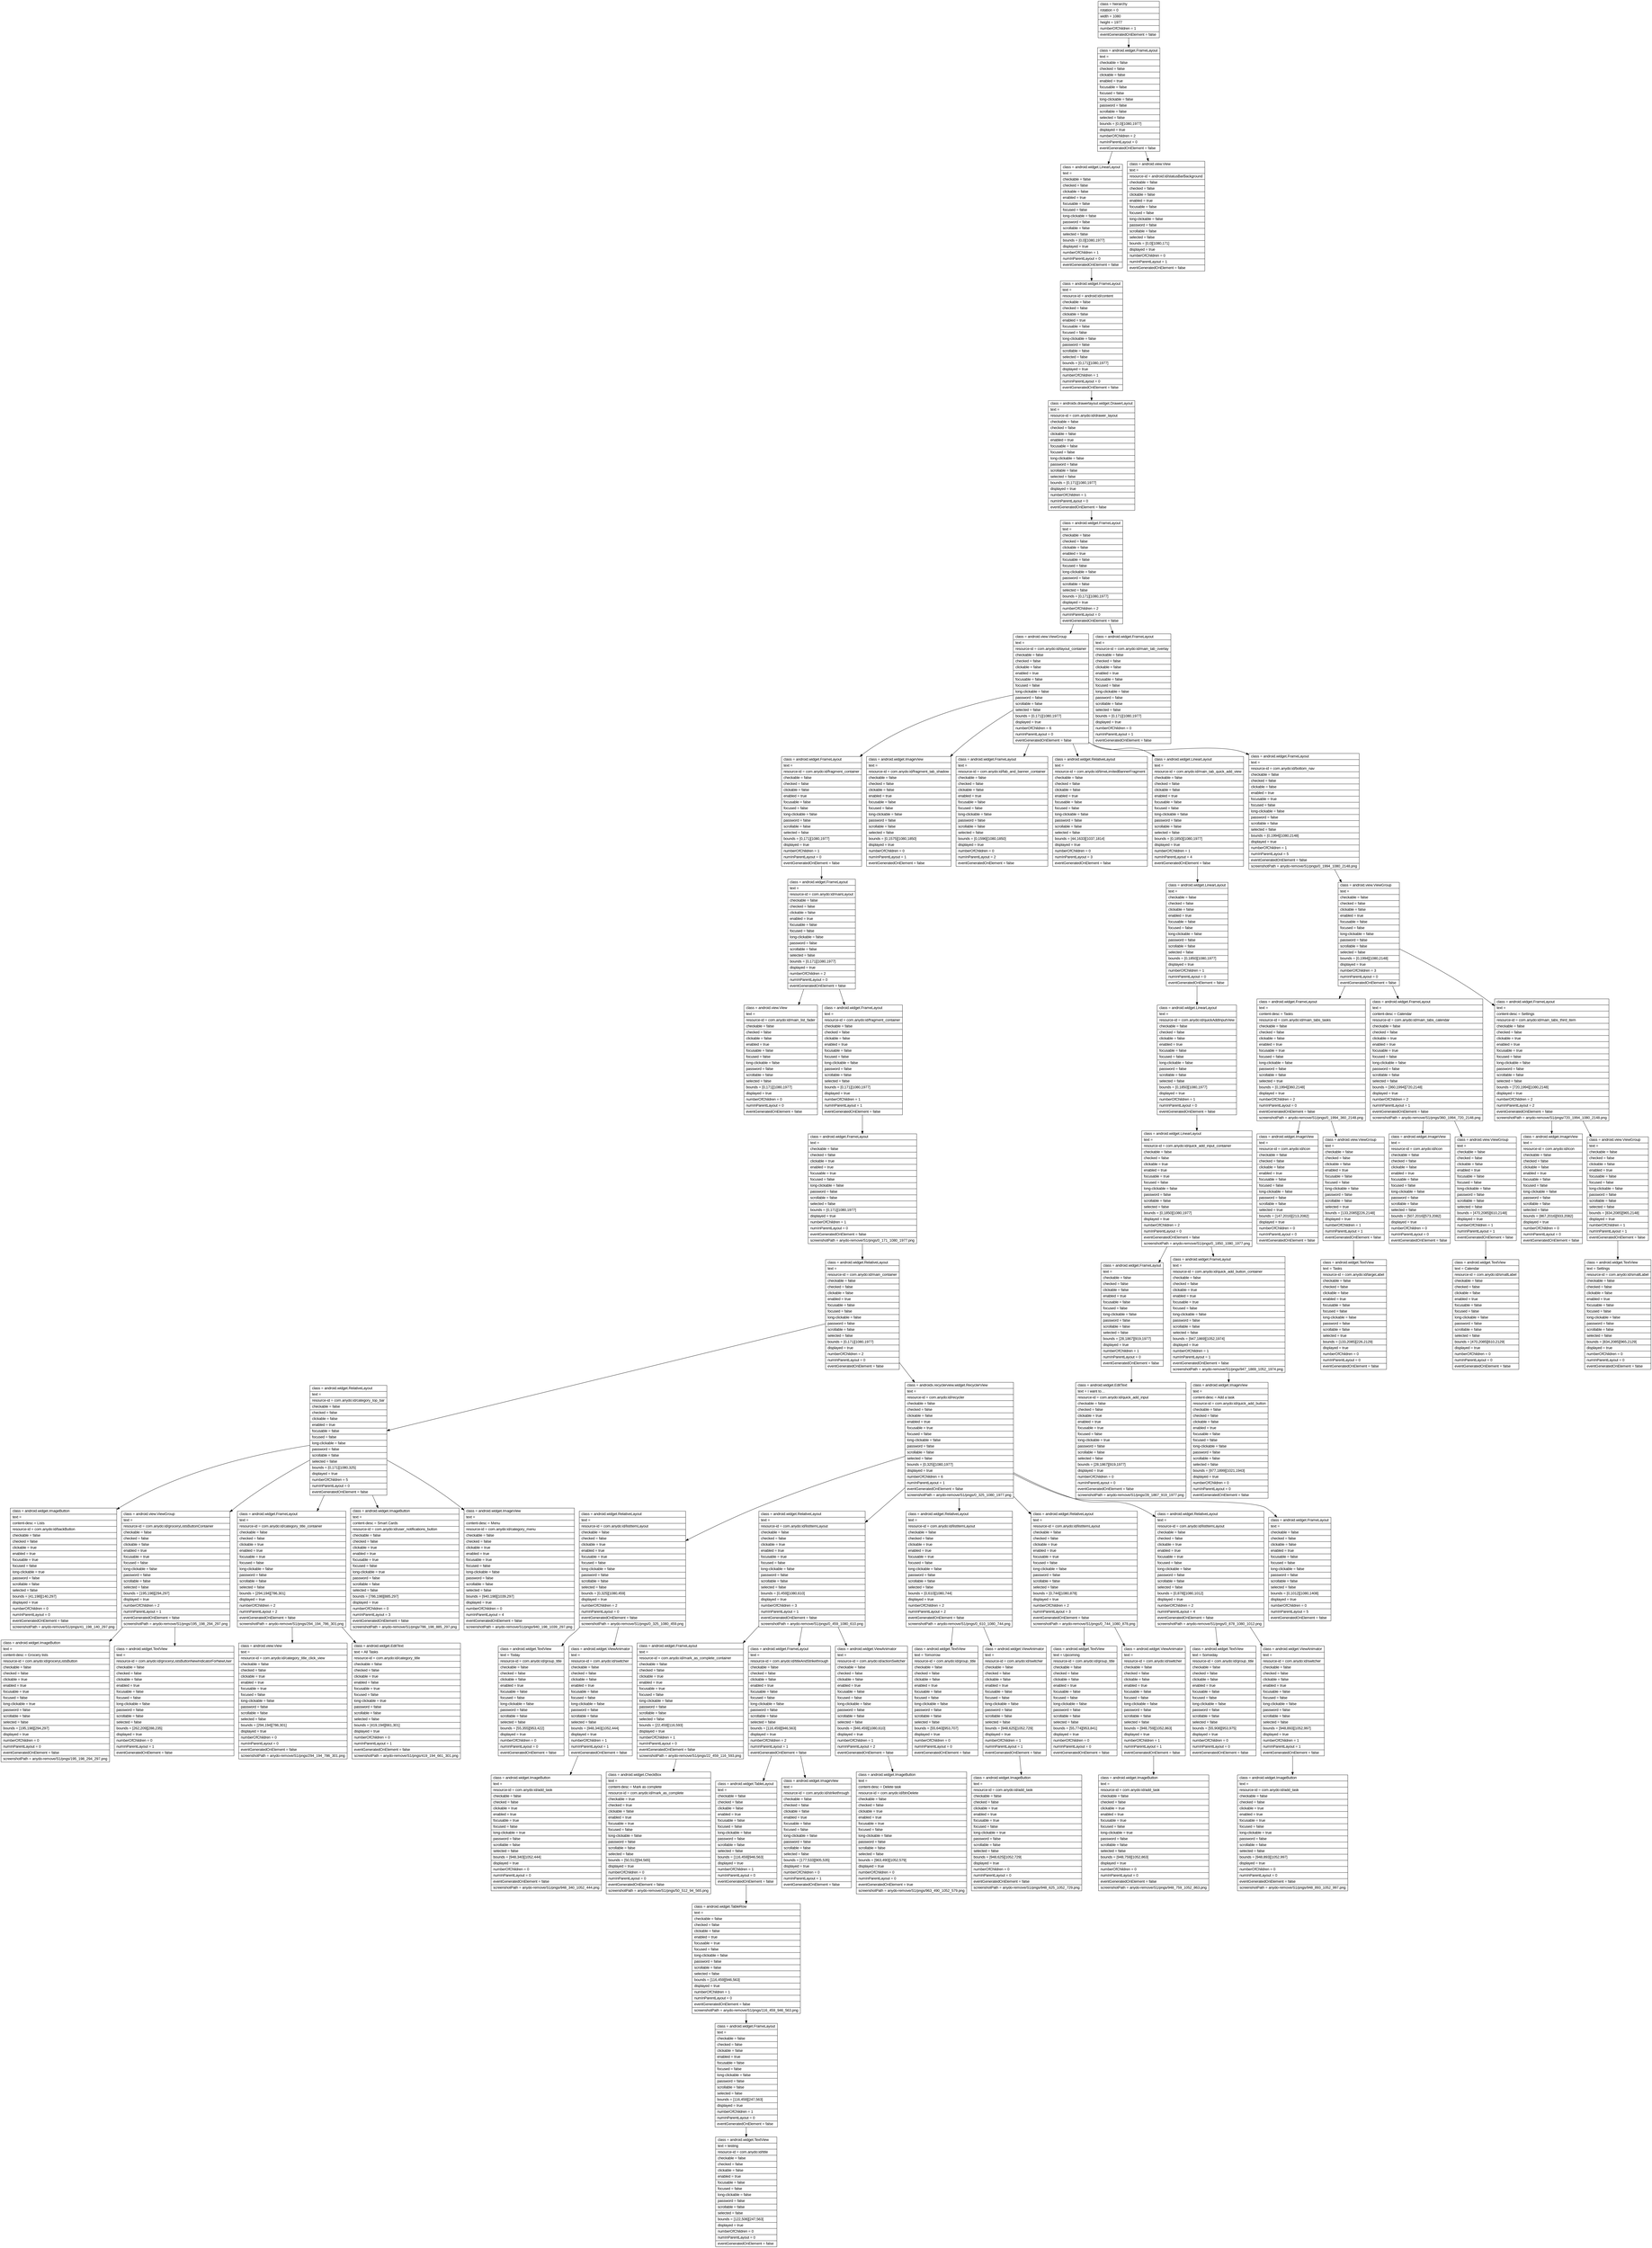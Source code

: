 digraph Layout {

	node [shape=record fontname=Arial];

	0	[label="{class = hierarchy\l|rotation = 0\l|width = 1080\l|height = 1977\l|numberOfChildren = 1\l|eventGeneratedOnElement = false \l}"]
	1	[label="{class = android.widget.FrameLayout\l|text = \l|checkable = false\l|checked = false\l|clickable = false\l|enabled = true\l|focusable = false\l|focused = false\l|long-clickable = false\l|password = false\l|scrollable = false\l|selected = false\l|bounds = [0,0][1080,1977]\l|displayed = true\l|numberOfChildren = 2\l|numInParentLayout = 0\l|eventGeneratedOnElement = false \l}"]
	2	[label="{class = android.widget.LinearLayout\l|text = \l|checkable = false\l|checked = false\l|clickable = false\l|enabled = true\l|focusable = false\l|focused = false\l|long-clickable = false\l|password = false\l|scrollable = false\l|selected = false\l|bounds = [0,0][1080,1977]\l|displayed = true\l|numberOfChildren = 1\l|numInParentLayout = 0\l|eventGeneratedOnElement = false \l}"]
	3	[label="{class = android.view.View\l|text = \l|resource-id = android:id/statusBarBackground\l|checkable = false\l|checked = false\l|clickable = false\l|enabled = true\l|focusable = false\l|focused = false\l|long-clickable = false\l|password = false\l|scrollable = false\l|selected = false\l|bounds = [0,0][1080,171]\l|displayed = true\l|numberOfChildren = 0\l|numInParentLayout = 1\l|eventGeneratedOnElement = false \l}"]
	4	[label="{class = android.widget.FrameLayout\l|text = \l|resource-id = android:id/content\l|checkable = false\l|checked = false\l|clickable = false\l|enabled = true\l|focusable = false\l|focused = false\l|long-clickable = false\l|password = false\l|scrollable = false\l|selected = false\l|bounds = [0,171][1080,1977]\l|displayed = true\l|numberOfChildren = 1\l|numInParentLayout = 0\l|eventGeneratedOnElement = false \l}"]
	5	[label="{class = androidx.drawerlayout.widget.DrawerLayout\l|text = \l|resource-id = com.anydo:id/drawer_layout\l|checkable = false\l|checked = false\l|clickable = false\l|enabled = true\l|focusable = false\l|focused = false\l|long-clickable = false\l|password = false\l|scrollable = false\l|selected = false\l|bounds = [0,171][1080,1977]\l|displayed = true\l|numberOfChildren = 1\l|numInParentLayout = 0\l|eventGeneratedOnElement = false \l}"]
	6	[label="{class = android.widget.FrameLayout\l|text = \l|checkable = false\l|checked = false\l|clickable = false\l|enabled = true\l|focusable = false\l|focused = false\l|long-clickable = false\l|password = false\l|scrollable = false\l|selected = false\l|bounds = [0,171][1080,1977]\l|displayed = true\l|numberOfChildren = 2\l|numInParentLayout = 0\l|eventGeneratedOnElement = false \l}"]
	7	[label="{class = android.view.ViewGroup\l|text = \l|resource-id = com.anydo:id/layout_container\l|checkable = false\l|checked = false\l|clickable = false\l|enabled = true\l|focusable = false\l|focused = false\l|long-clickable = false\l|password = false\l|scrollable = false\l|selected = false\l|bounds = [0,171][1080,1977]\l|displayed = true\l|numberOfChildren = 6\l|numInParentLayout = 0\l|eventGeneratedOnElement = false \l}"]
	8	[label="{class = android.widget.FrameLayout\l|text = \l|resource-id = com.anydo:id/main_tab_overlay\l|checkable = false\l|checked = false\l|clickable = false\l|enabled = true\l|focusable = false\l|focused = false\l|long-clickable = false\l|password = false\l|scrollable = false\l|selected = false\l|bounds = [0,171][1080,1977]\l|displayed = true\l|numberOfChildren = 0\l|numInParentLayout = 1\l|eventGeneratedOnElement = false \l}"]
	9	[label="{class = android.widget.FrameLayout\l|text = \l|resource-id = com.anydo:id/fragment_container\l|checkable = false\l|checked = false\l|clickable = false\l|enabled = true\l|focusable = false\l|focused = false\l|long-clickable = false\l|password = false\l|scrollable = false\l|selected = false\l|bounds = [0,171][1080,1977]\l|displayed = true\l|numberOfChildren = 1\l|numInParentLayout = 0\l|eventGeneratedOnElement = false \l}"]
	10	[label="{class = android.widget.ImageView\l|text = \l|resource-id = com.anydo:id/fragment_tab_shadow\l|checkable = false\l|checked = false\l|clickable = false\l|enabled = true\l|focusable = false\l|focused = false\l|long-clickable = false\l|password = false\l|scrollable = false\l|selected = false\l|bounds = [0,1575][1080,1850]\l|displayed = true\l|numberOfChildren = 0\l|numInParentLayout = 1\l|eventGeneratedOnElement = false \l}"]
	11	[label="{class = android.widget.FrameLayout\l|text = \l|resource-id = com.anydo:id/fab_and_banner_container\l|checkable = false\l|checked = false\l|clickable = false\l|enabled = true\l|focusable = false\l|focused = false\l|long-clickable = false\l|password = false\l|scrollable = false\l|selected = false\l|bounds = [0,1596][1080,1850]\l|displayed = true\l|numberOfChildren = 0\l|numInParentLayout = 2\l|eventGeneratedOnElement = false \l}"]
	12	[label="{class = android.widget.RelativeLayout\l|text = \l|resource-id = com.anydo:id/timeLimitedBannerFragment\l|checkable = false\l|checked = false\l|clickable = false\l|enabled = true\l|focusable = false\l|focused = false\l|long-clickable = false\l|password = false\l|scrollable = false\l|selected = false\l|bounds = [44,1633][1037,1814]\l|displayed = true\l|numberOfChildren = 0\l|numInParentLayout = 3\l|eventGeneratedOnElement = false \l}"]
	13	[label="{class = android.widget.LinearLayout\l|text = \l|resource-id = com.anydo:id/main_tab_quick_add_view\l|checkable = false\l|checked = false\l|clickable = false\l|enabled = true\l|focusable = false\l|focused = false\l|long-clickable = false\l|password = false\l|scrollable = false\l|selected = false\l|bounds = [0,1850][1080,1977]\l|displayed = true\l|numberOfChildren = 1\l|numInParentLayout = 4\l|eventGeneratedOnElement = false \l}"]
	14	[label="{class = android.widget.FrameLayout\l|text = \l|resource-id = com.anydo:id/bottom_nav\l|checkable = false\l|checked = false\l|clickable = false\l|enabled = true\l|focusable = true\l|focused = false\l|long-clickable = false\l|password = false\l|scrollable = false\l|selected = false\l|bounds = [0,1994][1080,2148]\l|displayed = true\l|numberOfChildren = 1\l|numInParentLayout = 5\l|eventGeneratedOnElement = false \l|screenshotPath = anydo-remove/S1/pngs/0_1994_1080_2148.png\l}"]
	15	[label="{class = android.widget.FrameLayout\l|text = \l|resource-id = com.anydo:id/mainLayout\l|checkable = false\l|checked = false\l|clickable = false\l|enabled = true\l|focusable = false\l|focused = false\l|long-clickable = false\l|password = false\l|scrollable = false\l|selected = false\l|bounds = [0,171][1080,1977]\l|displayed = true\l|numberOfChildren = 2\l|numInParentLayout = 0\l|eventGeneratedOnElement = false \l}"]
	16	[label="{class = android.widget.LinearLayout\l|text = \l|checkable = false\l|checked = false\l|clickable = false\l|enabled = true\l|focusable = false\l|focused = false\l|long-clickable = false\l|password = false\l|scrollable = false\l|selected = false\l|bounds = [0,1850][1080,1977]\l|displayed = true\l|numberOfChildren = 1\l|numInParentLayout = 0\l|eventGeneratedOnElement = false \l}"]
	17	[label="{class = android.view.ViewGroup\l|text = \l|checkable = false\l|checked = false\l|clickable = false\l|enabled = true\l|focusable = false\l|focused = false\l|long-clickable = false\l|password = false\l|scrollable = false\l|selected = false\l|bounds = [0,1994][1080,2148]\l|displayed = true\l|numberOfChildren = 3\l|numInParentLayout = 0\l|eventGeneratedOnElement = false \l}"]
	18	[label="{class = android.view.View\l|text = \l|resource-id = com.anydo:id/main_list_fader\l|checkable = false\l|checked = false\l|clickable = false\l|enabled = true\l|focusable = false\l|focused = false\l|long-clickable = false\l|password = false\l|scrollable = false\l|selected = false\l|bounds = [0,171][1080,1977]\l|displayed = true\l|numberOfChildren = 0\l|numInParentLayout = 0\l|eventGeneratedOnElement = false \l}"]
	19	[label="{class = android.widget.FrameLayout\l|text = \l|resource-id = com.anydo:id/fragment_container\l|checkable = false\l|checked = false\l|clickable = false\l|enabled = true\l|focusable = false\l|focused = false\l|long-clickable = false\l|password = false\l|scrollable = false\l|selected = false\l|bounds = [0,171][1080,1977]\l|displayed = true\l|numberOfChildren = 1\l|numInParentLayout = 1\l|eventGeneratedOnElement = false \l}"]
	20	[label="{class = android.widget.LinearLayout\l|text = \l|resource-id = com.anydo:id/quickAddInputView\l|checkable = false\l|checked = false\l|clickable = false\l|enabled = true\l|focusable = false\l|focused = false\l|long-clickable = false\l|password = false\l|scrollable = false\l|selected = false\l|bounds = [0,1850][1080,1977]\l|displayed = true\l|numberOfChildren = 1\l|numInParentLayout = 0\l|eventGeneratedOnElement = false \l}"]
	21	[label="{class = android.widget.FrameLayout\l|text = \l|content-desc = Tasks\l|resource-id = com.anydo:id/main_tabs_tasks\l|checkable = false\l|checked = false\l|clickable = false\l|enabled = true\l|focusable = true\l|focused = false\l|long-clickable = false\l|password = false\l|scrollable = false\l|selected = true\l|bounds = [0,1994][360,2148]\l|displayed = true\l|numberOfChildren = 2\l|numInParentLayout = 0\l|eventGeneratedOnElement = false \l|screenshotPath = anydo-remove/S1/pngs/0_1994_360_2148.png\l}"]
	22	[label="{class = android.widget.FrameLayout\l|text = \l|content-desc = Calendar\l|resource-id = com.anydo:id/main_tabs_calendar\l|checkable = false\l|checked = false\l|clickable = true\l|enabled = true\l|focusable = true\l|focused = false\l|long-clickable = false\l|password = false\l|scrollable = false\l|selected = false\l|bounds = [360,1994][720,2148]\l|displayed = true\l|numberOfChildren = 2\l|numInParentLayout = 1\l|eventGeneratedOnElement = false \l|screenshotPath = anydo-remove/S1/pngs/360_1994_720_2148.png\l}"]
	23	[label="{class = android.widget.FrameLayout\l|text = \l|content-desc = Settings\l|resource-id = com.anydo:id/main_tabs_third_item\l|checkable = false\l|checked = false\l|clickable = true\l|enabled = true\l|focusable = true\l|focused = false\l|long-clickable = false\l|password = false\l|scrollable = false\l|selected = false\l|bounds = [720,1994][1080,2148]\l|displayed = true\l|numberOfChildren = 2\l|numInParentLayout = 2\l|eventGeneratedOnElement = false \l|screenshotPath = anydo-remove/S1/pngs/720_1994_1080_2148.png\l}"]
	24	[label="{class = android.widget.FrameLayout\l|text = \l|checkable = false\l|checked = false\l|clickable = true\l|enabled = true\l|focusable = true\l|focused = false\l|long-clickable = false\l|password = false\l|scrollable = false\l|selected = false\l|bounds = [0,171][1080,1977]\l|displayed = true\l|numberOfChildren = 1\l|numInParentLayout = 0\l|eventGeneratedOnElement = false \l|screenshotPath = anydo-remove/S1/pngs/0_171_1080_1977.png\l}"]
	25	[label="{class = android.widget.LinearLayout\l|text = \l|resource-id = com.anydo:id/quick_add_input_container\l|checkable = false\l|checked = false\l|clickable = true\l|enabled = true\l|focusable = true\l|focused = false\l|long-clickable = false\l|password = false\l|scrollable = false\l|selected = false\l|bounds = [0,1850][1080,1977]\l|displayed = true\l|numberOfChildren = 2\l|numInParentLayout = 0\l|eventGeneratedOnElement = false \l|screenshotPath = anydo-remove/S1/pngs/0_1850_1080_1977.png\l}"]
	26	[label="{class = android.widget.ImageView\l|text = \l|resource-id = com.anydo:id/icon\l|checkable = false\l|checked = false\l|clickable = false\l|enabled = true\l|focusable = false\l|focused = false\l|long-clickable = false\l|password = false\l|scrollable = false\l|selected = true\l|bounds = [147,2016][213,2082]\l|displayed = true\l|numberOfChildren = 0\l|numInParentLayout = 0\l|eventGeneratedOnElement = false \l}"]
	27	[label="{class = android.view.ViewGroup\l|text = \l|checkable = false\l|checked = false\l|clickable = false\l|enabled = true\l|focusable = false\l|focused = false\l|long-clickable = false\l|password = false\l|scrollable = false\l|selected = true\l|bounds = [133,2085][226,2148]\l|displayed = true\l|numberOfChildren = 1\l|numInParentLayout = 1\l|eventGeneratedOnElement = false \l}"]
	28	[label="{class = android.widget.ImageView\l|text = \l|resource-id = com.anydo:id/icon\l|checkable = false\l|checked = false\l|clickable = false\l|enabled = true\l|focusable = false\l|focused = false\l|long-clickable = false\l|password = false\l|scrollable = false\l|selected = false\l|bounds = [507,2016][573,2082]\l|displayed = true\l|numberOfChildren = 0\l|numInParentLayout = 0\l|eventGeneratedOnElement = false \l}"]
	29	[label="{class = android.view.ViewGroup\l|text = \l|checkable = false\l|checked = false\l|clickable = false\l|enabled = true\l|focusable = false\l|focused = false\l|long-clickable = false\l|password = false\l|scrollable = false\l|selected = false\l|bounds = [470,2085][610,2148]\l|displayed = true\l|numberOfChildren = 1\l|numInParentLayout = 1\l|eventGeneratedOnElement = false \l}"]
	30	[label="{class = android.widget.ImageView\l|text = \l|resource-id = com.anydo:id/icon\l|checkable = false\l|checked = false\l|clickable = false\l|enabled = true\l|focusable = false\l|focused = false\l|long-clickable = false\l|password = false\l|scrollable = false\l|selected = false\l|bounds = [867,2016][933,2082]\l|displayed = true\l|numberOfChildren = 0\l|numInParentLayout = 0\l|eventGeneratedOnElement = false \l}"]
	31	[label="{class = android.view.ViewGroup\l|text = \l|checkable = false\l|checked = false\l|clickable = false\l|enabled = true\l|focusable = false\l|focused = false\l|long-clickable = false\l|password = false\l|scrollable = false\l|selected = false\l|bounds = [834,2085][965,2148]\l|displayed = true\l|numberOfChildren = 1\l|numInParentLayout = 1\l|eventGeneratedOnElement = false \l}"]
	32	[label="{class = android.widget.RelativeLayout\l|text = \l|resource-id = com.anydo:id/main_container\l|checkable = false\l|checked = false\l|clickable = false\l|enabled = true\l|focusable = false\l|focused = false\l|long-clickable = false\l|password = false\l|scrollable = false\l|selected = false\l|bounds = [0,171][1080,1977]\l|displayed = true\l|numberOfChildren = 2\l|numInParentLayout = 0\l|eventGeneratedOnElement = false \l}"]
	33	[label="{class = android.widget.FrameLayout\l|text = \l|checkable = false\l|checked = false\l|clickable = false\l|enabled = true\l|focusable = false\l|focused = false\l|long-clickable = false\l|password = false\l|scrollable = false\l|selected = false\l|bounds = [28,1867][919,1977]\l|displayed = true\l|numberOfChildren = 1\l|numInParentLayout = 0\l|eventGeneratedOnElement = false \l}"]
	34	[label="{class = android.widget.FrameLayout\l|text = \l|resource-id = com.anydo:id/quick_add_button_container\l|checkable = false\l|checked = false\l|clickable = true\l|enabled = true\l|focusable = true\l|focused = false\l|long-clickable = false\l|password = false\l|scrollable = false\l|selected = false\l|bounds = [947,1869][1052,1974]\l|displayed = true\l|numberOfChildren = 1\l|numInParentLayout = 1\l|eventGeneratedOnElement = false \l|screenshotPath = anydo-remove/S1/pngs/947_1869_1052_1974.png\l}"]
	35	[label="{class = android.widget.TextView\l|text = Tasks\l|resource-id = com.anydo:id/largeLabel\l|checkable = false\l|checked = false\l|clickable = false\l|enabled = true\l|focusable = false\l|focused = false\l|long-clickable = false\l|password = false\l|scrollable = false\l|selected = true\l|bounds = [133,2085][226,2129]\l|displayed = true\l|numberOfChildren = 0\l|numInParentLayout = 0\l|eventGeneratedOnElement = false \l}"]
	36	[label="{class = android.widget.TextView\l|text = Calendar\l|resource-id = com.anydo:id/smallLabel\l|checkable = false\l|checked = false\l|clickable = false\l|enabled = true\l|focusable = false\l|focused = false\l|long-clickable = false\l|password = false\l|scrollable = false\l|selected = false\l|bounds = [470,2085][610,2129]\l|displayed = true\l|numberOfChildren = 0\l|numInParentLayout = 0\l|eventGeneratedOnElement = false \l}"]
	37	[label="{class = android.widget.TextView\l|text = Settings\l|resource-id = com.anydo:id/smallLabel\l|checkable = false\l|checked = false\l|clickable = false\l|enabled = true\l|focusable = false\l|focused = false\l|long-clickable = false\l|password = false\l|scrollable = false\l|selected = false\l|bounds = [834,2085][965,2129]\l|displayed = true\l|numberOfChildren = 0\l|numInParentLayout = 0\l|eventGeneratedOnElement = false \l}"]
	38	[label="{class = android.widget.RelativeLayout\l|text = \l|resource-id = com.anydo:id/category_top_bar\l|checkable = false\l|checked = false\l|clickable = false\l|enabled = true\l|focusable = false\l|focused = false\l|long-clickable = false\l|password = false\l|scrollable = false\l|selected = false\l|bounds = [0,171][1080,325]\l|displayed = true\l|numberOfChildren = 5\l|numInParentLayout = 0\l|eventGeneratedOnElement = false \l}"]
	39	[label="{class = androidx.recyclerview.widget.RecyclerView\l|text = \l|resource-id = com.anydo:id/recycler\l|checkable = false\l|checked = false\l|clickable = false\l|enabled = true\l|focusable = true\l|focused = false\l|long-clickable = false\l|password = false\l|scrollable = false\l|selected = false\l|bounds = [0,325][1080,1977]\l|displayed = true\l|numberOfChildren = 6\l|numInParentLayout = 1\l|eventGeneratedOnElement = false \l|screenshotPath = anydo-remove/S1/pngs/0_325_1080_1977.png\l}"]
	40	[label="{class = android.widget.EditText\l|text = I want to…\l|resource-id = com.anydo:id/quick_add_input\l|checkable = false\l|checked = false\l|clickable = true\l|enabled = true\l|focusable = true\l|focused = false\l|long-clickable = true\l|password = false\l|scrollable = false\l|selected = false\l|bounds = [28,1867][919,1977]\l|displayed = true\l|numberOfChildren = 0\l|numInParentLayout = 0\l|eventGeneratedOnElement = false \l|screenshotPath = anydo-remove/S1/pngs/28_1867_919_1977.png\l}"]
	41	[label="{class = android.widget.ImageView\l|text = \l|content-desc = Add a task\l|resource-id = com.anydo:id/quick_add_button\l|checkable = false\l|checked = false\l|clickable = false\l|enabled = true\l|focusable = false\l|focused = false\l|long-clickable = false\l|password = false\l|scrollable = false\l|selected = false\l|bounds = [977,1899][1021,1943]\l|displayed = true\l|numberOfChildren = 0\l|numInParentLayout = 0\l|eventGeneratedOnElement = false \l}"]
	42	[label="{class = android.widget.ImageButton\l|text = \l|content-desc = Lists\l|resource-id = com.anydo:id/backButton\l|checkable = false\l|checked = false\l|clickable = true\l|enabled = true\l|focusable = true\l|focused = false\l|long-clickable = true\l|password = false\l|scrollable = false\l|selected = false\l|bounds = [41,198][140,297]\l|displayed = true\l|numberOfChildren = 0\l|numInParentLayout = 0\l|eventGeneratedOnElement = false \l|screenshotPath = anydo-remove/S1/pngs/41_198_140_297.png\l}"]
	43	[label="{class = android.view.ViewGroup\l|text = \l|resource-id = com.anydo:id/groceryListsButtonContainer\l|checkable = false\l|checked = false\l|clickable = false\l|enabled = true\l|focusable = true\l|focused = false\l|long-clickable = false\l|password = false\l|scrollable = false\l|selected = false\l|bounds = [195,198][294,297]\l|displayed = true\l|numberOfChildren = 2\l|numInParentLayout = 1\l|eventGeneratedOnElement = false \l|screenshotPath = anydo-remove/S1/pngs/195_198_294_297.png\l}"]
	44	[label="{class = android.widget.FrameLayout\l|text = \l|resource-id = com.anydo:id/category_title_container\l|checkable = false\l|checked = false\l|clickable = true\l|enabled = true\l|focusable = true\l|focused = false\l|long-clickable = false\l|password = false\l|scrollable = false\l|selected = false\l|bounds = [294,194][786,301]\l|displayed = true\l|numberOfChildren = 2\l|numInParentLayout = 2\l|eventGeneratedOnElement = false \l|screenshotPath = anydo-remove/S1/pngs/294_194_786_301.png\l}"]
	45	[label="{class = android.widget.ImageButton\l|text = \l|content-desc = Smart Cards\l|resource-id = com.anydo:id/user_notifications_button\l|checkable = false\l|checked = false\l|clickable = true\l|enabled = true\l|focusable = true\l|focused = false\l|long-clickable = true\l|password = false\l|scrollable = false\l|selected = false\l|bounds = [786,198][885,297]\l|displayed = true\l|numberOfChildren = 0\l|numInParentLayout = 3\l|eventGeneratedOnElement = false \l|screenshotPath = anydo-remove/S1/pngs/786_198_885_297.png\l}"]
	46	[label="{class = android.widget.ImageView\l|text = \l|content-desc = Menu\l|resource-id = com.anydo:id/category_menu\l|checkable = false\l|checked = false\l|clickable = true\l|enabled = true\l|focusable = true\l|focused = false\l|long-clickable = false\l|password = false\l|scrollable = false\l|selected = false\l|bounds = [940,198][1039,297]\l|displayed = true\l|numberOfChildren = 0\l|numInParentLayout = 4\l|eventGeneratedOnElement = false \l|screenshotPath = anydo-remove/S1/pngs/940_198_1039_297.png\l}"]
	47	[label="{class = android.widget.RelativeLayout\l|text = \l|resource-id = com.anydo:id/listItemLayout\l|checkable = false\l|checked = false\l|clickable = true\l|enabled = true\l|focusable = true\l|focused = false\l|long-clickable = false\l|password = false\l|scrollable = false\l|selected = false\l|bounds = [0,325][1080,459]\l|displayed = true\l|numberOfChildren = 2\l|numInParentLayout = 0\l|eventGeneratedOnElement = false \l|screenshotPath = anydo-remove/S1/pngs/0_325_1080_459.png\l}"]
	48	[label="{class = android.widget.RelativeLayout\l|text = \l|resource-id = com.anydo:id/listItemLayout\l|checkable = false\l|checked = false\l|clickable = true\l|enabled = true\l|focusable = true\l|focused = false\l|long-clickable = false\l|password = false\l|scrollable = false\l|selected = false\l|bounds = [0,459][1080,610]\l|displayed = true\l|numberOfChildren = 3\l|numInParentLayout = 1\l|eventGeneratedOnElement = false \l|screenshotPath = anydo-remove/S1/pngs/0_459_1080_610.png\l}"]
	49	[label="{class = android.widget.RelativeLayout\l|text = \l|resource-id = com.anydo:id/listItemLayout\l|checkable = false\l|checked = false\l|clickable = true\l|enabled = true\l|focusable = true\l|focused = false\l|long-clickable = false\l|password = false\l|scrollable = false\l|selected = false\l|bounds = [0,610][1080,744]\l|displayed = true\l|numberOfChildren = 2\l|numInParentLayout = 2\l|eventGeneratedOnElement = false \l|screenshotPath = anydo-remove/S1/pngs/0_610_1080_744.png\l}"]
	50	[label="{class = android.widget.RelativeLayout\l|text = \l|resource-id = com.anydo:id/listItemLayout\l|checkable = false\l|checked = false\l|clickable = true\l|enabled = true\l|focusable = true\l|focused = false\l|long-clickable = false\l|password = false\l|scrollable = false\l|selected = false\l|bounds = [0,744][1080,878]\l|displayed = true\l|numberOfChildren = 2\l|numInParentLayout = 3\l|eventGeneratedOnElement = false \l|screenshotPath = anydo-remove/S1/pngs/0_744_1080_878.png\l}"]
	51	[label="{class = android.widget.RelativeLayout\l|text = \l|resource-id = com.anydo:id/listItemLayout\l|checkable = false\l|checked = false\l|clickable = true\l|enabled = true\l|focusable = true\l|focused = false\l|long-clickable = false\l|password = false\l|scrollable = false\l|selected = false\l|bounds = [0,878][1080,1012]\l|displayed = true\l|numberOfChildren = 2\l|numInParentLayout = 4\l|eventGeneratedOnElement = false \l|screenshotPath = anydo-remove/S1/pngs/0_878_1080_1012.png\l}"]
	52	[label="{class = android.widget.FrameLayout\l|text = \l|checkable = false\l|checked = false\l|clickable = false\l|enabled = true\l|focusable = false\l|focused = false\l|long-clickable = false\l|password = false\l|scrollable = false\l|selected = false\l|bounds = [0,1012][1080,1408]\l|displayed = true\l|numberOfChildren = 0\l|numInParentLayout = 5\l|eventGeneratedOnElement = false \l}"]
	53	[label="{class = android.widget.ImageButton\l|text = \l|content-desc = Grocery lists\l|resource-id = com.anydo:id/groceryListsButton\l|checkable = false\l|checked = false\l|clickable = true\l|enabled = true\l|focusable = true\l|focused = false\l|long-clickable = true\l|password = false\l|scrollable = false\l|selected = false\l|bounds = [195,198][294,297]\l|displayed = true\l|numberOfChildren = 0\l|numInParentLayout = 0\l|eventGeneratedOnElement = false \l|screenshotPath = anydo-remove/S1/pngs/195_198_294_297.png\l}"]
	54	[label="{class = android.widget.TextView\l|text = \l|resource-id = com.anydo:id/groceryListsButtonNewIndicatorForNewUser\l|checkable = false\l|checked = false\l|clickable = false\l|enabled = true\l|focusable = false\l|focused = false\l|long-clickable = false\l|password = false\l|scrollable = false\l|selected = false\l|bounds = [262,209][288,235]\l|displayed = true\l|numberOfChildren = 0\l|numInParentLayout = 1\l|eventGeneratedOnElement = false \l}"]
	55	[label="{class = android.view.View\l|text = \l|resource-id = com.anydo:id/category_title_click_view\l|checkable = false\l|checked = false\l|clickable = true\l|enabled = true\l|focusable = true\l|focused = false\l|long-clickable = false\l|password = false\l|scrollable = false\l|selected = false\l|bounds = [294,194][786,301]\l|displayed = true\l|numberOfChildren = 0\l|numInParentLayout = 0\l|eventGeneratedOnElement = false \l|screenshotPath = anydo-remove/S1/pngs/294_194_786_301.png\l}"]
	56	[label="{class = android.widget.EditText\l|text = All Tasks\l|resource-id = com.anydo:id/category_title\l|checkable = false\l|checked = false\l|clickable = true\l|enabled = false\l|focusable = true\l|focused = false\l|long-clickable = true\l|password = false\l|scrollable = false\l|selected = false\l|bounds = [419,194][661,301]\l|displayed = true\l|numberOfChildren = 0\l|numInParentLayout = 1\l|eventGeneratedOnElement = false \l|screenshotPath = anydo-remove/S1/pngs/419_194_661_301.png\l}"]
	57	[label="{class = android.widget.TextView\l|text = Today\l|resource-id = com.anydo:id/group_title\l|checkable = false\l|checked = false\l|clickable = false\l|enabled = true\l|focusable = false\l|focused = false\l|long-clickable = false\l|password = false\l|scrollable = false\l|selected = false\l|bounds = [55,355][953,422]\l|displayed = true\l|numberOfChildren = 0\l|numInParentLayout = 0\l|eventGeneratedOnElement = false \l}"]
	58	[label="{class = android.widget.ViewAnimator\l|text = \l|resource-id = com.anydo:id/switcher\l|checkable = false\l|checked = false\l|clickable = false\l|enabled = true\l|focusable = false\l|focused = false\l|long-clickable = false\l|password = false\l|scrollable = false\l|selected = false\l|bounds = [948,340][1052,444]\l|displayed = true\l|numberOfChildren = 1\l|numInParentLayout = 1\l|eventGeneratedOnElement = false \l}"]
	59	[label="{class = android.widget.FrameLayout\l|text = \l|resource-id = com.anydo:id/mark_as_complete_container\l|checkable = false\l|checked = false\l|clickable = true\l|enabled = true\l|focusable = true\l|focused = false\l|long-clickable = false\l|password = false\l|scrollable = false\l|selected = false\l|bounds = [22,459][116,593]\l|displayed = true\l|numberOfChildren = 1\l|numInParentLayout = 0\l|eventGeneratedOnElement = false \l|screenshotPath = anydo-remove/S1/pngs/22_459_116_593.png\l}"]
	60	[label="{class = android.widget.FrameLayout\l|text = \l|resource-id = com.anydo:id/titleAndStrikethrough\l|checkable = false\l|checked = false\l|clickable = false\l|enabled = true\l|focusable = false\l|focused = false\l|long-clickable = false\l|password = false\l|scrollable = false\l|selected = false\l|bounds = [116,459][946,563]\l|displayed = true\l|numberOfChildren = 2\l|numInParentLayout = 1\l|eventGeneratedOnElement = false \l}"]
	61	[label="{class = android.widget.ViewAnimator\l|text = \l|resource-id = com.anydo:id/actionSwitcher\l|checkable = false\l|checked = false\l|clickable = false\l|enabled = true\l|focusable = false\l|focused = false\l|long-clickable = false\l|password = false\l|scrollable = false\l|selected = false\l|bounds = [946,459][1080,610]\l|displayed = true\l|numberOfChildren = 1\l|numInParentLayout = 2\l|eventGeneratedOnElement = false \l}"]
	62	[label="{class = android.widget.TextView\l|text = Tomorrow\l|resource-id = com.anydo:id/group_title\l|checkable = false\l|checked = false\l|clickable = false\l|enabled = true\l|focusable = false\l|focused = false\l|long-clickable = false\l|password = false\l|scrollable = false\l|selected = false\l|bounds = [55,640][953,707]\l|displayed = true\l|numberOfChildren = 0\l|numInParentLayout = 0\l|eventGeneratedOnElement = false \l}"]
	63	[label="{class = android.widget.ViewAnimator\l|text = \l|resource-id = com.anydo:id/switcher\l|checkable = false\l|checked = false\l|clickable = false\l|enabled = true\l|focusable = false\l|focused = false\l|long-clickable = false\l|password = false\l|scrollable = false\l|selected = false\l|bounds = [948,625][1052,729]\l|displayed = true\l|numberOfChildren = 1\l|numInParentLayout = 1\l|eventGeneratedOnElement = false \l}"]
	64	[label="{class = android.widget.TextView\l|text = Upcoming\l|resource-id = com.anydo:id/group_title\l|checkable = false\l|checked = false\l|clickable = false\l|enabled = true\l|focusable = false\l|focused = false\l|long-clickable = false\l|password = false\l|scrollable = false\l|selected = false\l|bounds = [55,774][953,841]\l|displayed = true\l|numberOfChildren = 0\l|numInParentLayout = 0\l|eventGeneratedOnElement = false \l}"]
	65	[label="{class = android.widget.ViewAnimator\l|text = \l|resource-id = com.anydo:id/switcher\l|checkable = false\l|checked = false\l|clickable = false\l|enabled = true\l|focusable = false\l|focused = false\l|long-clickable = false\l|password = false\l|scrollable = false\l|selected = false\l|bounds = [948,759][1052,863]\l|displayed = true\l|numberOfChildren = 1\l|numInParentLayout = 1\l|eventGeneratedOnElement = false \l}"]
	66	[label="{class = android.widget.TextView\l|text = Someday\l|resource-id = com.anydo:id/group_title\l|checkable = false\l|checked = false\l|clickable = false\l|enabled = true\l|focusable = false\l|focused = false\l|long-clickable = false\l|password = false\l|scrollable = false\l|selected = false\l|bounds = [55,908][953,975]\l|displayed = true\l|numberOfChildren = 0\l|numInParentLayout = 0\l|eventGeneratedOnElement = false \l}"]
	67	[label="{class = android.widget.ViewAnimator\l|text = \l|resource-id = com.anydo:id/switcher\l|checkable = false\l|checked = false\l|clickable = false\l|enabled = true\l|focusable = false\l|focused = false\l|long-clickable = false\l|password = false\l|scrollable = false\l|selected = false\l|bounds = [948,893][1052,997]\l|displayed = true\l|numberOfChildren = 1\l|numInParentLayout = 1\l|eventGeneratedOnElement = false \l}"]
	68	[label="{class = android.widget.ImageButton\l|text = \l|resource-id = com.anydo:id/add_task\l|checkable = false\l|checked = false\l|clickable = true\l|enabled = true\l|focusable = true\l|focused = false\l|long-clickable = true\l|password = false\l|scrollable = false\l|selected = false\l|bounds = [948,340][1052,444]\l|displayed = true\l|numberOfChildren = 0\l|numInParentLayout = 0\l|eventGeneratedOnElement = false \l|screenshotPath = anydo-remove/S1/pngs/948_340_1052_444.png\l}"]
	69	[label="{class = android.widget.CheckBox\l|text = \l|content-desc = Mark as complete\l|resource-id = com.anydo:id/mark_as_complete\l|checkable = true\l|checked = true\l|clickable = false\l|enabled = true\l|focusable = true\l|focused = false\l|long-clickable = false\l|password = false\l|scrollable = false\l|selected = false\l|bounds = [50,512][94,565]\l|displayed = true\l|numberOfChildren = 0\l|numInParentLayout = 0\l|eventGeneratedOnElement = false \l|screenshotPath = anydo-remove/S1/pngs/50_512_94_565.png\l}"]
	70	[label="{class = android.widget.TableLayout\l|text = \l|checkable = false\l|checked = false\l|clickable = false\l|enabled = true\l|focusable = false\l|focused = false\l|long-clickable = false\l|password = false\l|scrollable = false\l|selected = false\l|bounds = [116,459][946,563]\l|displayed = true\l|numberOfChildren = 1\l|numInParentLayout = 0\l|eventGeneratedOnElement = false \l}"]
	71	[label="{class = android.widget.ImageView\l|text = \l|resource-id = com.anydo:id/strikethrough\l|checkable = false\l|checked = false\l|clickable = false\l|enabled = true\l|focusable = false\l|focused = false\l|long-clickable = false\l|password = false\l|scrollable = false\l|selected = false\l|bounds = [177,533][905,535]\l|displayed = true\l|numberOfChildren = 0\l|numInParentLayout = 1\l|eventGeneratedOnElement = false \l}"]
	72	[label="{class = android.widget.ImageButton\l|text = \l|content-desc = Delete task\l|resource-id = com.anydo:id/btnDelete\l|checkable = false\l|checked = false\l|clickable = true\l|enabled = true\l|focusable = true\l|focused = false\l|long-clickable = false\l|password = false\l|scrollable = false\l|selected = false\l|bounds = [963,490][1052,579]\l|displayed = true\l|numberOfChildren = 0\l|numInParentLayout = 0\l|eventGeneratedOnElement = true \l|screenshotPath = anydo-remove/S1/pngs/963_490_1052_579.png\l}"]
	73	[label="{class = android.widget.ImageButton\l|text = \l|resource-id = com.anydo:id/add_task\l|checkable = false\l|checked = false\l|clickable = true\l|enabled = true\l|focusable = true\l|focused = false\l|long-clickable = true\l|password = false\l|scrollable = false\l|selected = false\l|bounds = [948,625][1052,729]\l|displayed = true\l|numberOfChildren = 0\l|numInParentLayout = 0\l|eventGeneratedOnElement = false \l|screenshotPath = anydo-remove/S1/pngs/948_625_1052_729.png\l}"]
	74	[label="{class = android.widget.ImageButton\l|text = \l|resource-id = com.anydo:id/add_task\l|checkable = false\l|checked = false\l|clickable = true\l|enabled = true\l|focusable = true\l|focused = false\l|long-clickable = true\l|password = false\l|scrollable = false\l|selected = false\l|bounds = [948,759][1052,863]\l|displayed = true\l|numberOfChildren = 0\l|numInParentLayout = 0\l|eventGeneratedOnElement = false \l|screenshotPath = anydo-remove/S1/pngs/948_759_1052_863.png\l}"]
	75	[label="{class = android.widget.ImageButton\l|text = \l|resource-id = com.anydo:id/add_task\l|checkable = false\l|checked = false\l|clickable = true\l|enabled = true\l|focusable = true\l|focused = false\l|long-clickable = true\l|password = false\l|scrollable = false\l|selected = false\l|bounds = [948,893][1052,997]\l|displayed = true\l|numberOfChildren = 0\l|numInParentLayout = 0\l|eventGeneratedOnElement = false \l|screenshotPath = anydo-remove/S1/pngs/948_893_1052_997.png\l}"]
	76	[label="{class = android.widget.TableRow\l|text = \l|checkable = false\l|checked = false\l|clickable = false\l|enabled = true\l|focusable = true\l|focused = false\l|long-clickable = false\l|password = false\l|scrollable = false\l|selected = false\l|bounds = [116,459][946,563]\l|displayed = true\l|numberOfChildren = 1\l|numInParentLayout = 0\l|eventGeneratedOnElement = false \l|screenshotPath = anydo-remove/S1/pngs/116_459_946_563.png\l}"]
	77	[label="{class = android.widget.FrameLayout\l|text = \l|checkable = false\l|checked = false\l|clickable = false\l|enabled = true\l|focusable = false\l|focused = false\l|long-clickable = false\l|password = false\l|scrollable = false\l|selected = false\l|bounds = [116,459][247,563]\l|displayed = true\l|numberOfChildren = 1\l|numInParentLayout = 0\l|eventGeneratedOnElement = false \l}"]
	78	[label="{class = android.widget.TextView\l|text = testing\l|resource-id = com.anydo:id/title\l|checkable = false\l|checked = false\l|clickable = false\l|enabled = true\l|focusable = false\l|focused = false\l|long-clickable = false\l|password = false\l|scrollable = false\l|selected = false\l|bounds = [122,506][247,563]\l|displayed = true\l|numberOfChildren = 0\l|numInParentLayout = 0\l|eventGeneratedOnElement = false \l}"]


	0 -> 1
	1 -> 2
	1 -> 3
	2 -> 4
	4 -> 5
	5 -> 6
	6 -> 7
	6 -> 8
	7 -> 9
	7 -> 10
	7 -> 11
	7 -> 12
	7 -> 13
	7 -> 14
	9 -> 15
	13 -> 16
	14 -> 17
	15 -> 18
	15 -> 19
	16 -> 20
	17 -> 21
	17 -> 22
	17 -> 23
	19 -> 24
	20 -> 25
	21 -> 26
	21 -> 27
	22 -> 28
	22 -> 29
	23 -> 30
	23 -> 31
	24 -> 32
	25 -> 33
	25 -> 34
	27 -> 35
	29 -> 36
	31 -> 37
	32 -> 38
	32 -> 39
	33 -> 40
	34 -> 41
	38 -> 42
	38 -> 43
	38 -> 44
	38 -> 45
	38 -> 46
	39 -> 47
	39 -> 48
	39 -> 49
	39 -> 50
	39 -> 51
	39 -> 52
	43 -> 53
	43 -> 54
	44 -> 55
	44 -> 56
	47 -> 57
	47 -> 58
	48 -> 59
	48 -> 60
	48 -> 61
	49 -> 62
	49 -> 63
	50 -> 64
	50 -> 65
	51 -> 66
	51 -> 67
	58 -> 68
	59 -> 69
	60 -> 70
	60 -> 71
	61 -> 72
	63 -> 73
	65 -> 74
	67 -> 75
	70 -> 76
	76 -> 77
	77 -> 78


}